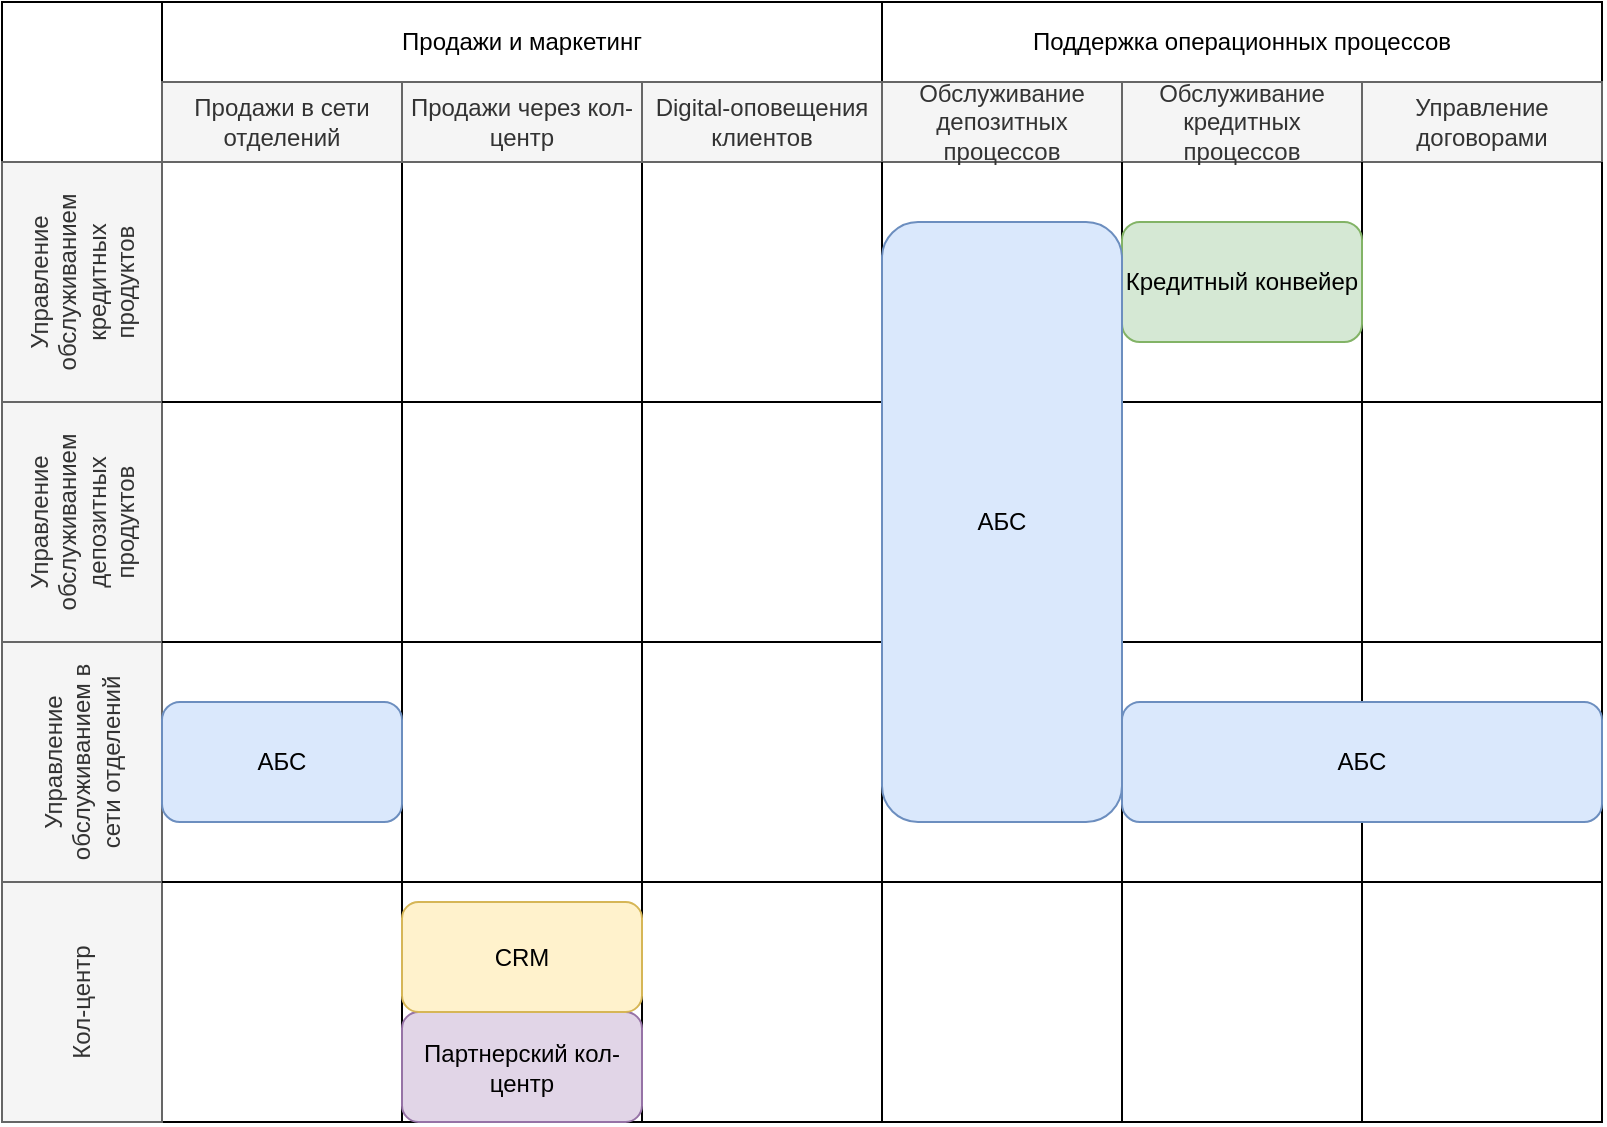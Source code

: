 <mxfile version="28.2.7">
  <diagram name="Страница — 1" id="QetCrGPfcXEDDynvn27j">
    <mxGraphModel dx="2066" dy="1137" grid="1" gridSize="10" guides="1" tooltips="1" connect="1" arrows="1" fold="1" page="1" pageScale="1" pageWidth="827" pageHeight="1169" math="0" shadow="0">
      <root>
        <mxCell id="0" />
        <mxCell id="1" parent="0" />
        <mxCell id="SY5ckPSlg-0bJci-WIim-2" value="" style="rounded=0;whiteSpace=wrap;html=1;" vertex="1" parent="1">
          <mxGeometry y="40" width="800" height="560" as="geometry" />
        </mxCell>
        <mxCell id="mYDsXgmoVeZO5tp2-XRE-1" value="Продажи и маркетинг" style="rounded=0;whiteSpace=wrap;html=1;" parent="1" vertex="1">
          <mxGeometry x="80" y="40" width="360" height="40" as="geometry" />
        </mxCell>
        <mxCell id="mYDsXgmoVeZO5tp2-XRE-2" value="Поддержка операционных процессов" style="rounded=0;whiteSpace=wrap;html=1;" parent="1" vertex="1">
          <mxGeometry x="440" y="40" width="360" height="40" as="geometry" />
        </mxCell>
        <mxCell id="mYDsXgmoVeZO5tp2-XRE-3" value="Digital-оповещения клиентов" style="rounded=0;whiteSpace=wrap;html=1;fillColor=#f5f5f5;fontColor=#333333;strokeColor=#666666;" parent="1" vertex="1">
          <mxGeometry x="320" y="80" width="120" height="40" as="geometry" />
        </mxCell>
        <mxCell id="mYDsXgmoVeZO5tp2-XRE-4" value="Обслуживание депозитных процессов" style="rounded=0;whiteSpace=wrap;html=1;fillColor=#f5f5f5;fontColor=#333333;strokeColor=#666666;" parent="1" vertex="1">
          <mxGeometry x="440" y="80" width="120" height="40" as="geometry" />
        </mxCell>
        <mxCell id="mYDsXgmoVeZO5tp2-XRE-5" value="Обслуживание кредитных процессов" style="rounded=0;whiteSpace=wrap;html=1;fillColor=#f5f5f5;fontColor=#333333;strokeColor=#666666;" parent="1" vertex="1">
          <mxGeometry x="560" y="80" width="120" height="40" as="geometry" />
        </mxCell>
        <mxCell id="mYDsXgmoVeZO5tp2-XRE-6" value="Управление договорами" style="rounded=0;whiteSpace=wrap;html=1;fillColor=#f5f5f5;fontColor=#333333;strokeColor=#666666;" parent="1" vertex="1">
          <mxGeometry x="680" y="80" width="120" height="40" as="geometry" />
        </mxCell>
        <mxCell id="mYDsXgmoVeZO5tp2-XRE-7" value="Управление обслуживанием кредитных продуктов" style="rounded=0;whiteSpace=wrap;html=1;rotation=-90;fillColor=#f5f5f5;fontColor=#333333;strokeColor=#666666;" parent="1" vertex="1">
          <mxGeometry x="-20" y="140" width="120" height="80" as="geometry" />
        </mxCell>
        <mxCell id="mYDsXgmoVeZO5tp2-XRE-8" value="Управление обслуживанием депозитных продуктов" style="rounded=0;whiteSpace=wrap;html=1;rotation=-90;fillColor=#f5f5f5;fontColor=#333333;strokeColor=#666666;" parent="1" vertex="1">
          <mxGeometry x="-20" y="260" width="120" height="80" as="geometry" />
        </mxCell>
        <mxCell id="mYDsXgmoVeZO5tp2-XRE-9" value="Кол-центр" style="rounded=0;whiteSpace=wrap;html=1;rotation=-90;fillColor=#f5f5f5;fontColor=#333333;strokeColor=#666666;" parent="1" vertex="1">
          <mxGeometry x="-20" y="500" width="120" height="80" as="geometry" />
        </mxCell>
        <mxCell id="mYDsXgmoVeZO5tp2-XRE-10" value="Управление обслуживанием в сети отделений" style="rounded=0;whiteSpace=wrap;html=1;rotation=-90;fillColor=#f5f5f5;fontColor=#333333;strokeColor=#666666;" parent="1" vertex="1">
          <mxGeometry x="-20" y="380" width="120" height="80" as="geometry" />
        </mxCell>
        <mxCell id="mYDsXgmoVeZO5tp2-XRE-12" value="" style="endArrow=none;html=1;rounded=0;entryX=0;entryY=1;entryDx=0;entryDy=0;" parent="1" target="mYDsXgmoVeZO5tp2-XRE-25" edge="1">
          <mxGeometry width="50" height="50" relative="1" as="geometry">
            <mxPoint x="200" y="600" as="sourcePoint" />
            <mxPoint x="470" y="380" as="targetPoint" />
          </mxGeometry>
        </mxCell>
        <mxCell id="mYDsXgmoVeZO5tp2-XRE-13" value="" style="endArrow=none;html=1;rounded=0;entryX=0;entryY=1;entryDx=0;entryDy=0;" parent="1" edge="1">
          <mxGeometry width="50" height="50" relative="1" as="geometry">
            <mxPoint x="320" y="600" as="sourcePoint" />
            <mxPoint x="320" y="120" as="targetPoint" />
          </mxGeometry>
        </mxCell>
        <mxCell id="mYDsXgmoVeZO5tp2-XRE-14" value="" style="endArrow=none;html=1;rounded=0;entryX=0;entryY=1;entryDx=0;entryDy=0;" parent="1" edge="1">
          <mxGeometry width="50" height="50" relative="1" as="geometry">
            <mxPoint x="440" y="600" as="sourcePoint" />
            <mxPoint x="440" y="120" as="targetPoint" />
          </mxGeometry>
        </mxCell>
        <mxCell id="mYDsXgmoVeZO5tp2-XRE-15" value="" style="endArrow=none;html=1;rounded=0;entryX=0;entryY=1;entryDx=0;entryDy=0;" parent="1" edge="1">
          <mxGeometry width="50" height="50" relative="1" as="geometry">
            <mxPoint x="560" y="600" as="sourcePoint" />
            <mxPoint x="560" y="120" as="targetPoint" />
          </mxGeometry>
        </mxCell>
        <mxCell id="mYDsXgmoVeZO5tp2-XRE-16" value="" style="endArrow=none;html=1;rounded=0;entryX=0;entryY=1;entryDx=0;entryDy=0;" parent="1" edge="1">
          <mxGeometry width="50" height="50" relative="1" as="geometry">
            <mxPoint x="680" y="600" as="sourcePoint" />
            <mxPoint x="680" y="120" as="targetPoint" />
          </mxGeometry>
        </mxCell>
        <mxCell id="mYDsXgmoVeZO5tp2-XRE-17" value="" style="endArrow=none;html=1;rounded=0;entryX=0;entryY=1;entryDx=0;entryDy=0;" parent="1" edge="1">
          <mxGeometry width="50" height="50" relative="1" as="geometry">
            <mxPoint x="800" y="600" as="sourcePoint" />
            <mxPoint x="800" y="120" as="targetPoint" />
          </mxGeometry>
        </mxCell>
        <mxCell id="mYDsXgmoVeZO5tp2-XRE-18" value="" style="endArrow=none;html=1;rounded=0;exitX=1;exitY=1;exitDx=0;exitDy=0;" parent="1" source="mYDsXgmoVeZO5tp2-XRE-8" edge="1">
          <mxGeometry width="50" height="50" relative="1" as="geometry">
            <mxPoint x="420" y="510" as="sourcePoint" />
            <mxPoint x="800" y="240" as="targetPoint" />
          </mxGeometry>
        </mxCell>
        <mxCell id="mYDsXgmoVeZO5tp2-XRE-19" value="" style="endArrow=none;html=1;rounded=0;exitX=0;exitY=0;exitDx=0;exitDy=0;" parent="1" edge="1">
          <mxGeometry width="50" height="50" relative="1" as="geometry">
            <mxPoint x="80" y="360" as="sourcePoint" />
            <mxPoint x="800" y="360" as="targetPoint" />
          </mxGeometry>
        </mxCell>
        <mxCell id="mYDsXgmoVeZO5tp2-XRE-20" value="" style="endArrow=none;html=1;rounded=0;exitX=0;exitY=0;exitDx=0;exitDy=0;" parent="1" edge="1">
          <mxGeometry width="50" height="50" relative="1" as="geometry">
            <mxPoint x="80" y="480" as="sourcePoint" />
            <mxPoint x="800" y="480" as="targetPoint" />
          </mxGeometry>
        </mxCell>
        <mxCell id="mYDsXgmoVeZO5tp2-XRE-23" value="" style="endArrow=none;html=1;rounded=0;entryX=0;entryY=1;entryDx=0;entryDy=0;" parent="1" edge="1">
          <mxGeometry width="50" height="50" relative="1" as="geometry">
            <mxPoint x="800" y="600" as="sourcePoint" />
            <mxPoint x="800" y="120" as="targetPoint" />
          </mxGeometry>
        </mxCell>
        <mxCell id="mYDsXgmoVeZO5tp2-XRE-24" value="Продажи в сети отделений" style="rounded=0;whiteSpace=wrap;html=1;fillColor=#f5f5f5;fontColor=#333333;strokeColor=#666666;" parent="1" vertex="1">
          <mxGeometry x="80" y="80" width="120" height="40" as="geometry" />
        </mxCell>
        <mxCell id="mYDsXgmoVeZO5tp2-XRE-25" value="Продажи через кол-центр" style="rounded=0;whiteSpace=wrap;html=1;fillColor=#f5f5f5;fontColor=#333333;strokeColor=#666666;" parent="1" vertex="1">
          <mxGeometry x="200" y="80" width="120" height="40" as="geometry" />
        </mxCell>
        <mxCell id="mYDsXgmoVeZO5tp2-XRE-32" value="Партнерский кол-центр" style="rounded=1;whiteSpace=wrap;html=1;fillColor=#e1d5e7;strokeColor=#9673a6;" parent="1" vertex="1">
          <mxGeometry x="200" y="545" width="120" height="55" as="geometry" />
        </mxCell>
        <mxCell id="mYDsXgmoVeZO5tp2-XRE-36" value="Кредитный конвейер" style="rounded=1;whiteSpace=wrap;html=1;fillColor=#d5e8d4;strokeColor=#82b366;" parent="1" vertex="1">
          <mxGeometry x="560" y="150" width="120" height="60" as="geometry" />
        </mxCell>
        <mxCell id="mYDsXgmoVeZO5tp2-XRE-38" value="CRM" style="rounded=1;whiteSpace=wrap;html=1;fillColor=#fff2cc;strokeColor=#d6b656;" parent="1" vertex="1">
          <mxGeometry x="200" y="490" width="120" height="55" as="geometry" />
        </mxCell>
        <mxCell id="mYDsXgmoVeZO5tp2-XRE-40" value="АБС" style="rounded=1;whiteSpace=wrap;html=1;fillColor=#dae8fc;strokeColor=#6c8ebf;" parent="1" vertex="1">
          <mxGeometry x="80" y="390" width="120" height="60" as="geometry" />
        </mxCell>
        <mxCell id="mYDsXgmoVeZO5tp2-XRE-43" value="АБС" style="rounded=1;whiteSpace=wrap;html=1;fillColor=#dae8fc;strokeColor=#6c8ebf;" parent="1" vertex="1">
          <mxGeometry x="440" y="150" width="120" height="300" as="geometry" />
        </mxCell>
        <mxCell id="mYDsXgmoVeZO5tp2-XRE-45" value="АБС" style="rounded=1;whiteSpace=wrap;html=1;fillColor=#dae8fc;strokeColor=#6c8ebf;" parent="1" vertex="1">
          <mxGeometry x="560" y="390" width="240" height="60" as="geometry" />
        </mxCell>
      </root>
    </mxGraphModel>
  </diagram>
</mxfile>
